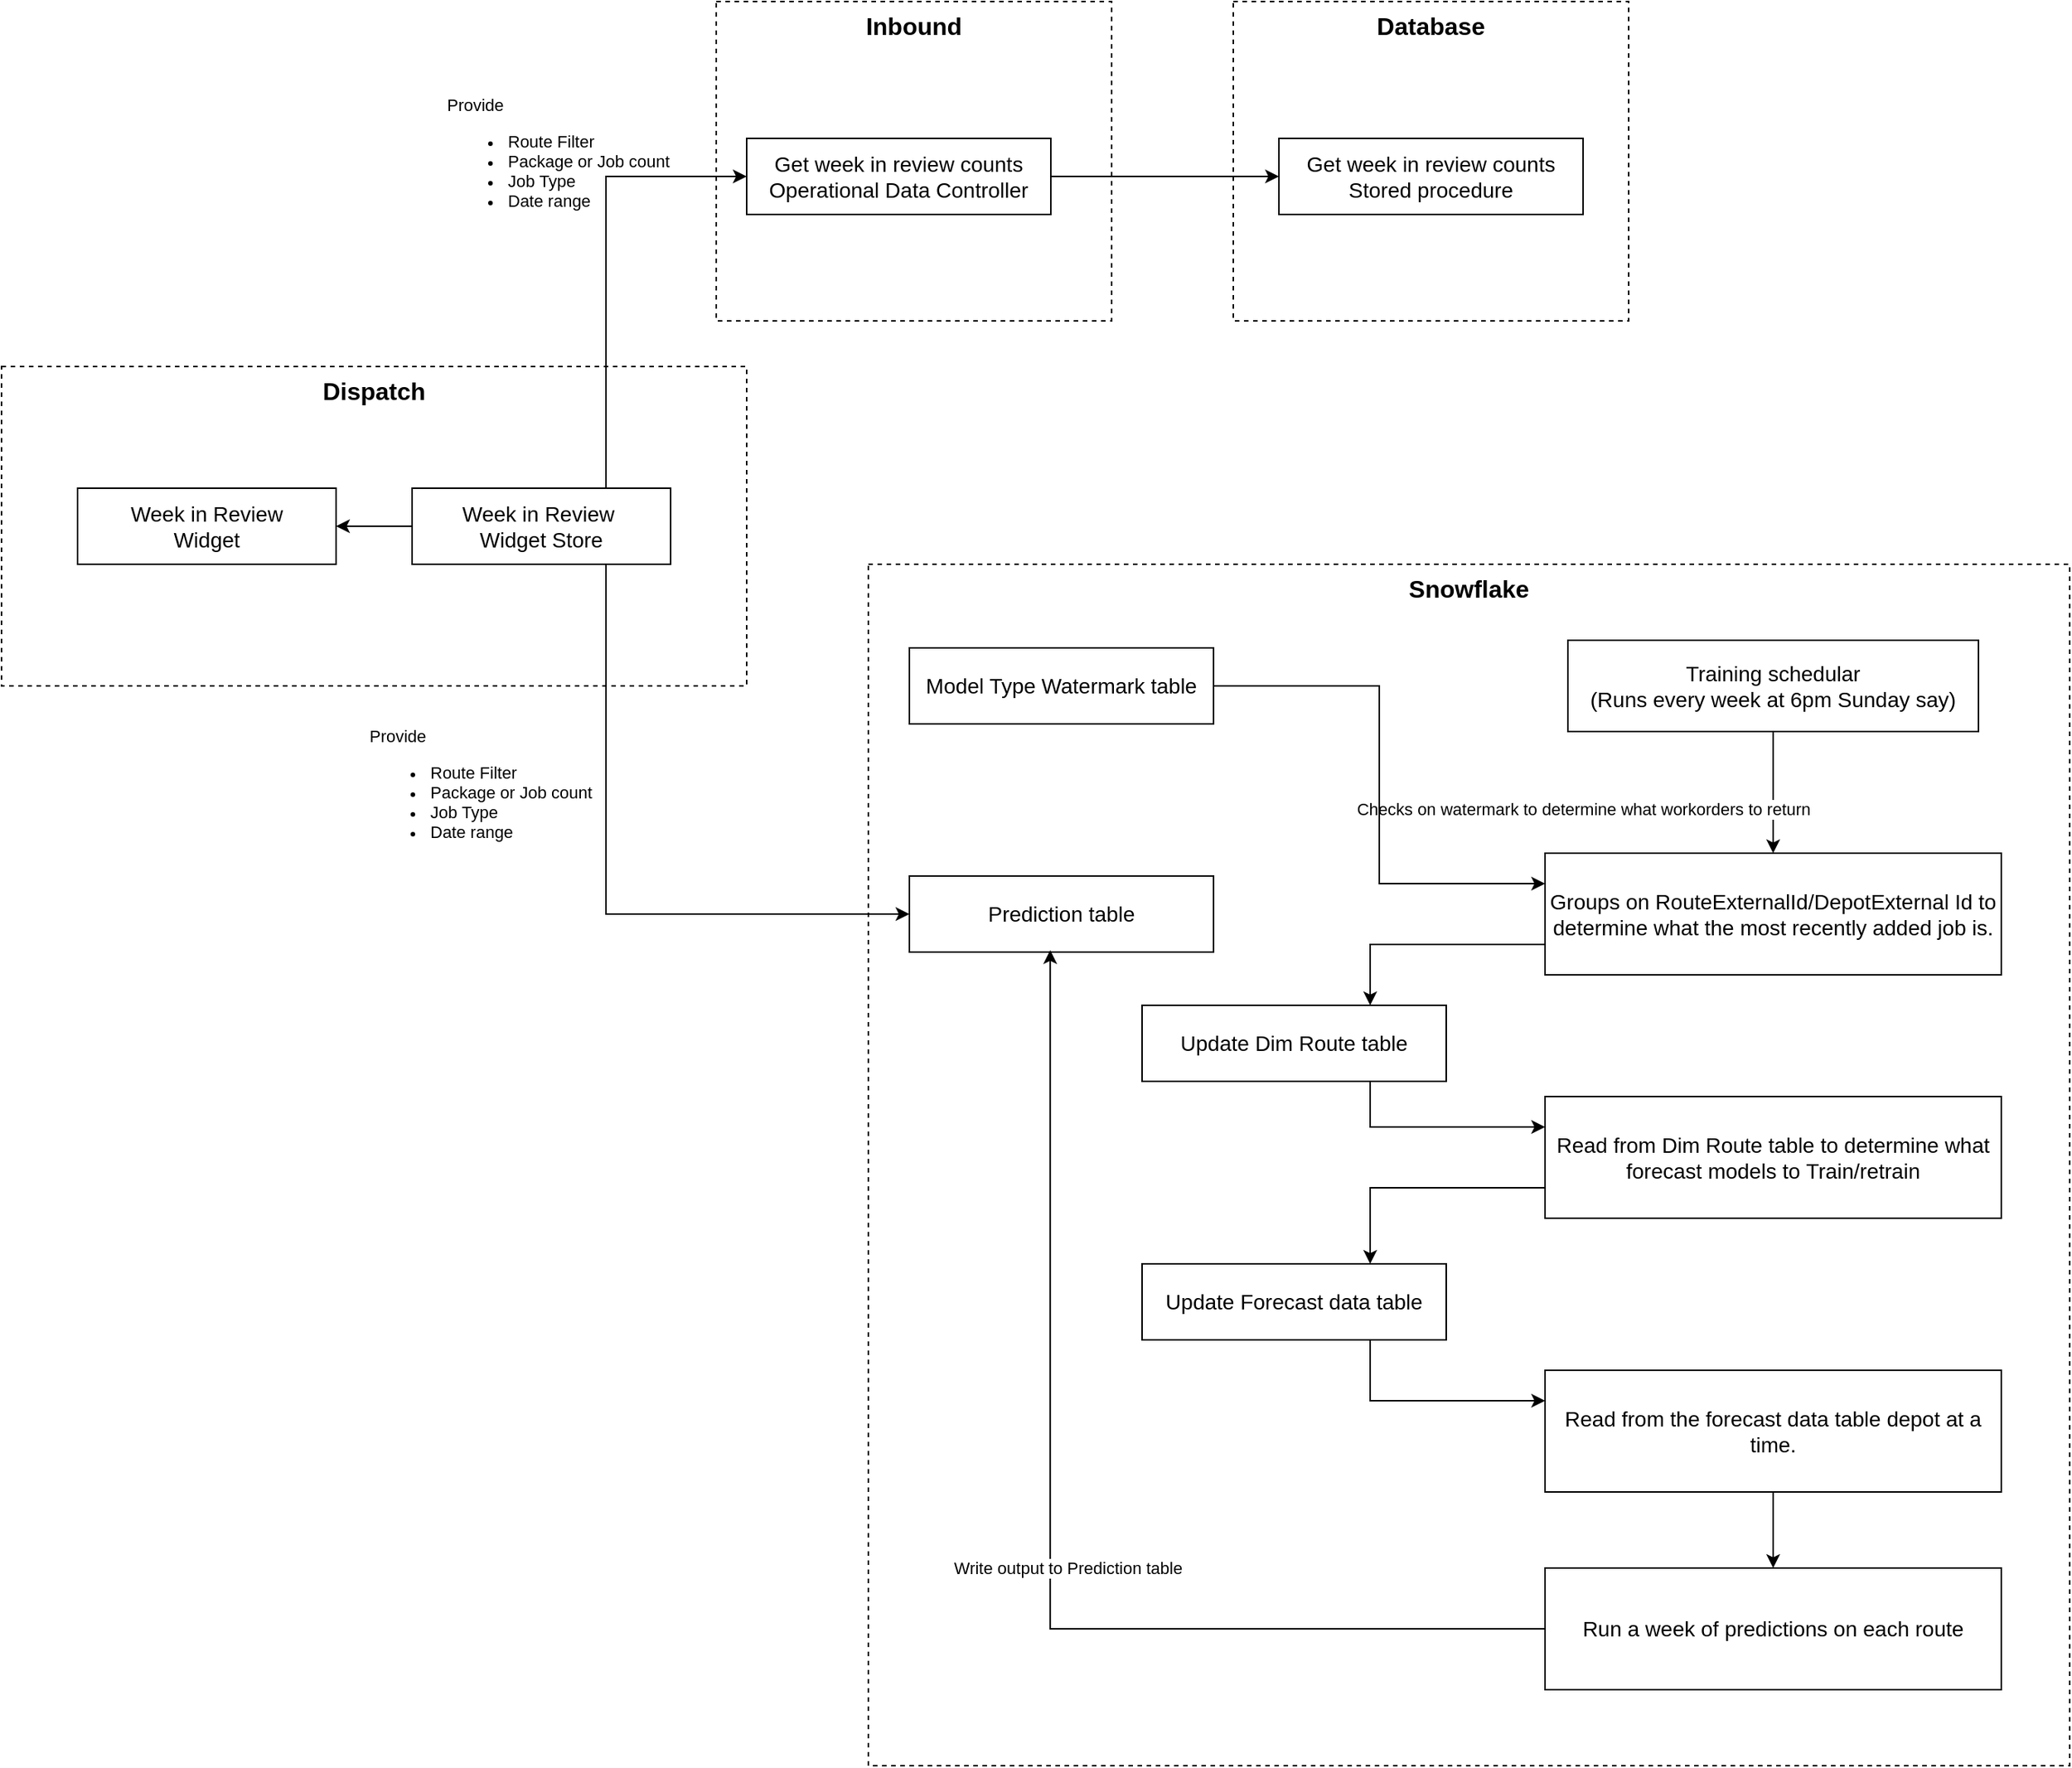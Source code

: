 <mxfile version="28.0.1">
  <diagram name="Page-1" id="RzzoXvsmsq_T2A-bgM_X">
    <mxGraphModel dx="1426" dy="1912" grid="1" gridSize="10" guides="1" tooltips="1" connect="1" arrows="1" fold="1" page="1" pageScale="1" pageWidth="827" pageHeight="1169" math="0" shadow="0">
      <root>
        <mxCell id="0" />
        <mxCell id="1" parent="0" />
        <mxCell id="4Ur8TzYngbyb2dsIORtj-1" value="&lt;span style=&quot;font-size: 16px;&quot;&gt;&lt;b&gt;Dispatch&lt;/b&gt;&lt;/span&gt;" style="html=1;whiteSpace=wrap;dashed=1;gradientColor=default;fillColor=none;labelPosition=center;verticalLabelPosition=middle;align=center;verticalAlign=top;" parent="1" vertex="1">
          <mxGeometry x="30" y="110" width="490" height="210" as="geometry" />
        </mxCell>
        <mxCell id="4Ur8TzYngbyb2dsIORtj-2" value="Week in Review&lt;div&gt;Widget&lt;/div&gt;" style="whiteSpace=wrap;html=1;align=center;fontSize=14;" parent="1" vertex="1">
          <mxGeometry x="80" y="190" width="170" height="50" as="geometry" />
        </mxCell>
        <mxCell id="4Ur8TzYngbyb2dsIORtj-5" style="edgeStyle=orthogonalEdgeStyle;rounded=0;orthogonalLoop=1;jettySize=auto;html=1;exitX=0;exitY=0.5;exitDx=0;exitDy=0;" parent="1" source="4Ur8TzYngbyb2dsIORtj-3" target="4Ur8TzYngbyb2dsIORtj-2" edge="1">
          <mxGeometry relative="1" as="geometry" />
        </mxCell>
        <mxCell id="4Ur8TzYngbyb2dsIORtj-9" style="edgeStyle=orthogonalEdgeStyle;rounded=0;orthogonalLoop=1;jettySize=auto;html=1;exitX=0.75;exitY=0;exitDx=0;exitDy=0;entryX=0;entryY=0.5;entryDx=0;entryDy=0;" parent="1" source="4Ur8TzYngbyb2dsIORtj-3" target="4Ur8TzYngbyb2dsIORtj-6" edge="1">
          <mxGeometry relative="1" as="geometry" />
        </mxCell>
        <mxCell id="4Ur8TzYngbyb2dsIORtj-14" value="Provide&amp;nbsp;&lt;div&gt;&lt;ul&gt;&lt;li&gt;Route Filter&lt;/li&gt;&lt;li&gt;Package or Job count&lt;/li&gt;&lt;li&gt;Job Type&lt;/li&gt;&lt;li&gt;Date range&lt;/li&gt;&lt;/ul&gt;&lt;/div&gt;" style="edgeLabel;html=1;align=left;verticalAlign=middle;resizable=0;points=[];labelBackgroundColor=none;" parent="4Ur8TzYngbyb2dsIORtj-9" vertex="1" connectable="0">
          <mxGeometry x="-0.039" y="1" relative="1" as="geometry">
            <mxPoint x="-106" y="-72" as="offset" />
          </mxGeometry>
        </mxCell>
        <mxCell id="4Ur8TzYngbyb2dsIORtj-13" style="edgeStyle=orthogonalEdgeStyle;rounded=0;orthogonalLoop=1;jettySize=auto;html=1;exitX=0.75;exitY=1;exitDx=0;exitDy=0;entryX=0;entryY=0.5;entryDx=0;entryDy=0;" parent="1" source="4Ur8TzYngbyb2dsIORtj-3" target="4Ur8TzYngbyb2dsIORtj-12" edge="1">
          <mxGeometry relative="1" as="geometry" />
        </mxCell>
        <mxCell id="4Ur8TzYngbyb2dsIORtj-3" value="Week in Review&amp;nbsp;&lt;div&gt;Widget Store&lt;/div&gt;" style="whiteSpace=wrap;html=1;align=center;fontSize=14;" parent="1" vertex="1">
          <mxGeometry x="300" y="190" width="170" height="50" as="geometry" />
        </mxCell>
        <mxCell id="4Ur8TzYngbyb2dsIORtj-4" value="&lt;span style=&quot;font-size: 16px;&quot;&gt;&lt;b&gt;Inbound&lt;/b&gt;&lt;/span&gt;" style="html=1;whiteSpace=wrap;dashed=1;gradientColor=default;fillColor=none;labelPosition=center;verticalLabelPosition=middle;align=center;verticalAlign=top;" parent="1" vertex="1">
          <mxGeometry x="500" y="-130" width="260" height="210" as="geometry" />
        </mxCell>
        <mxCell id="4Ur8TzYngbyb2dsIORtj-10" style="edgeStyle=orthogonalEdgeStyle;rounded=0;orthogonalLoop=1;jettySize=auto;html=1;exitX=1;exitY=0.5;exitDx=0;exitDy=0;entryX=0;entryY=0.5;entryDx=0;entryDy=0;" parent="1" source="4Ur8TzYngbyb2dsIORtj-6" target="4Ur8TzYngbyb2dsIORtj-8" edge="1">
          <mxGeometry relative="1" as="geometry" />
        </mxCell>
        <mxCell id="4Ur8TzYngbyb2dsIORtj-6" value="Get week in review counts&lt;br&gt;&lt;div&gt;Operational Data Controller&lt;/div&gt;" style="whiteSpace=wrap;html=1;align=center;fontSize=14;" parent="1" vertex="1">
          <mxGeometry x="520" y="-40" width="200" height="50" as="geometry" />
        </mxCell>
        <mxCell id="4Ur8TzYngbyb2dsIORtj-7" value="&lt;span style=&quot;font-size: 16px;&quot;&gt;&lt;b&gt;Database&lt;/b&gt;&lt;/span&gt;" style="html=1;whiteSpace=wrap;dashed=1;gradientColor=default;fillColor=none;labelPosition=center;verticalLabelPosition=middle;align=center;verticalAlign=top;" parent="1" vertex="1">
          <mxGeometry x="840" y="-130" width="260" height="210" as="geometry" />
        </mxCell>
        <mxCell id="4Ur8TzYngbyb2dsIORtj-8" value="Get week in review counts&lt;br&gt;&lt;div&gt;Stored procedure&lt;/div&gt;" style="whiteSpace=wrap;html=1;align=center;fontSize=14;" parent="1" vertex="1">
          <mxGeometry x="870" y="-40" width="200" height="50" as="geometry" />
        </mxCell>
        <mxCell id="4Ur8TzYngbyb2dsIORtj-11" value="&lt;span style=&quot;font-size: 16px;&quot;&gt;&lt;b&gt;Snowflake&lt;/b&gt;&lt;/span&gt;" style="html=1;whiteSpace=wrap;dashed=1;gradientColor=default;fillColor=none;labelPosition=center;verticalLabelPosition=middle;align=center;verticalAlign=top;" parent="1" vertex="1">
          <mxGeometry x="600" y="240" width="790" height="790" as="geometry" />
        </mxCell>
        <mxCell id="4Ur8TzYngbyb2dsIORtj-12" value="Prediction table" style="whiteSpace=wrap;html=1;align=center;fontSize=14;" parent="1" vertex="1">
          <mxGeometry x="627" y="445" width="200" height="50" as="geometry" />
        </mxCell>
        <mxCell id="4Ur8TzYngbyb2dsIORtj-15" value="Provide&amp;nbsp;&lt;div&gt;&lt;ul&gt;&lt;li&gt;Route Filter&lt;/li&gt;&lt;li&gt;Package or Job count&lt;/li&gt;&lt;li&gt;Job Type&lt;/li&gt;&lt;li&gt;Date range&lt;/li&gt;&lt;/ul&gt;&lt;/div&gt;" style="edgeLabel;html=1;align=left;verticalAlign=middle;resizable=0;points=[];labelBackgroundColor=none;" parent="1" vertex="1" connectable="0">
          <mxGeometry x="270" y="390" as="geometry" />
        </mxCell>
        <mxCell id="4Ur8TzYngbyb2dsIORtj-18" style="edgeStyle=orthogonalEdgeStyle;rounded=0;orthogonalLoop=1;jettySize=auto;html=1;exitX=0.5;exitY=1;exitDx=0;exitDy=0;entryX=0.5;entryY=0;entryDx=0;entryDy=0;" parent="1" source="4Ur8TzYngbyb2dsIORtj-16" target="4Ur8TzYngbyb2dsIORtj-17" edge="1">
          <mxGeometry relative="1" as="geometry" />
        </mxCell>
        <mxCell id="4Ur8TzYngbyb2dsIORtj-19" value="Checks on watermark to determine what workorders to return" style="edgeLabel;html=1;align=center;verticalAlign=middle;resizable=0;points=[];" parent="4Ur8TzYngbyb2dsIORtj-18" vertex="1" connectable="0">
          <mxGeometry x="0.033" y="-2" relative="1" as="geometry">
            <mxPoint x="-123" y="9" as="offset" />
          </mxGeometry>
        </mxCell>
        <mxCell id="4Ur8TzYngbyb2dsIORtj-16" value="Training schedular&lt;div&gt;(Runs every week at 6pm Sunday say)&lt;/div&gt;" style="whiteSpace=wrap;html=1;align=center;fontSize=14;" parent="1" vertex="1">
          <mxGeometry x="1060" y="290" width="270" height="60" as="geometry" />
        </mxCell>
        <mxCell id="4Ur8TzYngbyb2dsIORtj-21" style="edgeStyle=orthogonalEdgeStyle;rounded=0;orthogonalLoop=1;jettySize=auto;html=1;exitX=0;exitY=0.75;exitDx=0;exitDy=0;entryX=0.75;entryY=0;entryDx=0;entryDy=0;" parent="1" source="4Ur8TzYngbyb2dsIORtj-17" target="4Ur8TzYngbyb2dsIORtj-20" edge="1">
          <mxGeometry relative="1" as="geometry" />
        </mxCell>
        <mxCell id="4Ur8TzYngbyb2dsIORtj-17" value="&lt;font style=&quot;font-size: 14px;&quot;&gt;Groups on RouteExternalId/DepotExternal Id to determine what the most recently added job is.&lt;/font&gt;" style="rounded=0;whiteSpace=wrap;html=1;" parent="1" vertex="1">
          <mxGeometry x="1045" y="430" width="300" height="80" as="geometry" />
        </mxCell>
        <mxCell id="4Ur8TzYngbyb2dsIORtj-23" style="edgeStyle=orthogonalEdgeStyle;rounded=0;orthogonalLoop=1;jettySize=auto;html=1;exitX=0.75;exitY=1;exitDx=0;exitDy=0;entryX=0;entryY=0.25;entryDx=0;entryDy=0;" parent="1" source="4Ur8TzYngbyb2dsIORtj-20" target="4Ur8TzYngbyb2dsIORtj-22" edge="1">
          <mxGeometry relative="1" as="geometry" />
        </mxCell>
        <mxCell id="4Ur8TzYngbyb2dsIORtj-20" value="Update Dim Route table" style="whiteSpace=wrap;html=1;align=center;fontSize=14;" parent="1" vertex="1">
          <mxGeometry x="780" y="530" width="200" height="50" as="geometry" />
        </mxCell>
        <mxCell id="hjGBewjfkIwA1qilfWFP-4" style="edgeStyle=orthogonalEdgeStyle;rounded=0;orthogonalLoop=1;jettySize=auto;html=1;exitX=0;exitY=0.75;exitDx=0;exitDy=0;entryX=0.75;entryY=0;entryDx=0;entryDy=0;" edge="1" parent="1" source="4Ur8TzYngbyb2dsIORtj-22" target="hjGBewjfkIwA1qilfWFP-1">
          <mxGeometry relative="1" as="geometry" />
        </mxCell>
        <mxCell id="4Ur8TzYngbyb2dsIORtj-22" value="&lt;div&gt;&lt;font style=&quot;font-size: 14px;&quot;&gt;Read from Dim Route table to determine what forecast models to&amp;nbsp;&lt;/font&gt;&lt;span style=&quot;font-size: 14px; background-color: transparent; color: light-dark(rgb(0, 0, 0), rgb(255, 255, 255));&quot;&gt;Train/retrain&lt;/span&gt;&lt;/div&gt;" style="rounded=0;whiteSpace=wrap;html=1;" parent="1" vertex="1">
          <mxGeometry x="1045" y="590" width="300" height="80" as="geometry" />
        </mxCell>
        <mxCell id="4Ur8TzYngbyb2dsIORtj-25" value="&lt;div&gt;&lt;span style=&quot;font-size: 14px;&quot;&gt;Run a week of predictions on each route&lt;/span&gt;&lt;/div&gt;" style="rounded=0;whiteSpace=wrap;html=1;" parent="1" vertex="1">
          <mxGeometry x="1045" y="900" width="300" height="80" as="geometry" />
        </mxCell>
        <mxCell id="4Ur8TzYngbyb2dsIORtj-27" style="edgeStyle=orthogonalEdgeStyle;rounded=0;orthogonalLoop=1;jettySize=auto;html=1;exitX=0;exitY=0.5;exitDx=0;exitDy=0;entryX=0.463;entryY=0.975;entryDx=0;entryDy=0;entryPerimeter=0;" parent="1" source="4Ur8TzYngbyb2dsIORtj-25" target="4Ur8TzYngbyb2dsIORtj-12" edge="1">
          <mxGeometry relative="1" as="geometry" />
        </mxCell>
        <mxCell id="4Ur8TzYngbyb2dsIORtj-28" value="Write output to Prediction table" style="edgeLabel;html=1;align=center;verticalAlign=middle;resizable=0;points=[];" parent="4Ur8TzYngbyb2dsIORtj-27" vertex="1" connectable="0">
          <mxGeometry x="-0.28" y="5" relative="1" as="geometry">
            <mxPoint x="-36" y="-45" as="offset" />
          </mxGeometry>
        </mxCell>
        <mxCell id="4Ur8TzYngbyb2dsIORtj-33" style="edgeStyle=orthogonalEdgeStyle;rounded=0;orthogonalLoop=1;jettySize=auto;html=1;exitX=1;exitY=0.5;exitDx=0;exitDy=0;entryX=0;entryY=0.25;entryDx=0;entryDy=0;" parent="1" source="4Ur8TzYngbyb2dsIORtj-32" target="4Ur8TzYngbyb2dsIORtj-17" edge="1">
          <mxGeometry relative="1" as="geometry" />
        </mxCell>
        <mxCell id="4Ur8TzYngbyb2dsIORtj-32" value="Model Type Watermark table" style="whiteSpace=wrap;html=1;align=center;fontSize=14;" parent="1" vertex="1">
          <mxGeometry x="627" y="295" width="200" height="50" as="geometry" />
        </mxCell>
        <mxCell id="hjGBewjfkIwA1qilfWFP-5" style="edgeStyle=orthogonalEdgeStyle;rounded=0;orthogonalLoop=1;jettySize=auto;html=1;exitX=0.75;exitY=1;exitDx=0;exitDy=0;entryX=0;entryY=0.25;entryDx=0;entryDy=0;" edge="1" parent="1" source="hjGBewjfkIwA1qilfWFP-1" target="hjGBewjfkIwA1qilfWFP-2">
          <mxGeometry relative="1" as="geometry" />
        </mxCell>
        <mxCell id="hjGBewjfkIwA1qilfWFP-1" value="Update Forecast data table" style="whiteSpace=wrap;html=1;align=center;fontSize=14;" vertex="1" parent="1">
          <mxGeometry x="780" y="700" width="200" height="50" as="geometry" />
        </mxCell>
        <mxCell id="hjGBewjfkIwA1qilfWFP-6" style="edgeStyle=orthogonalEdgeStyle;rounded=0;orthogonalLoop=1;jettySize=auto;html=1;exitX=0.5;exitY=1;exitDx=0;exitDy=0;entryX=0.5;entryY=0;entryDx=0;entryDy=0;" edge="1" parent="1" source="hjGBewjfkIwA1qilfWFP-2" target="4Ur8TzYngbyb2dsIORtj-25">
          <mxGeometry relative="1" as="geometry" />
        </mxCell>
        <mxCell id="hjGBewjfkIwA1qilfWFP-2" value="&lt;span style=&quot;font-size: 14px;&quot;&gt;Read from the forecast data table depot at a time.&lt;/span&gt;" style="rounded=0;whiteSpace=wrap;html=1;" vertex="1" parent="1">
          <mxGeometry x="1045" y="770" width="300" height="80" as="geometry" />
        </mxCell>
      </root>
    </mxGraphModel>
  </diagram>
</mxfile>

